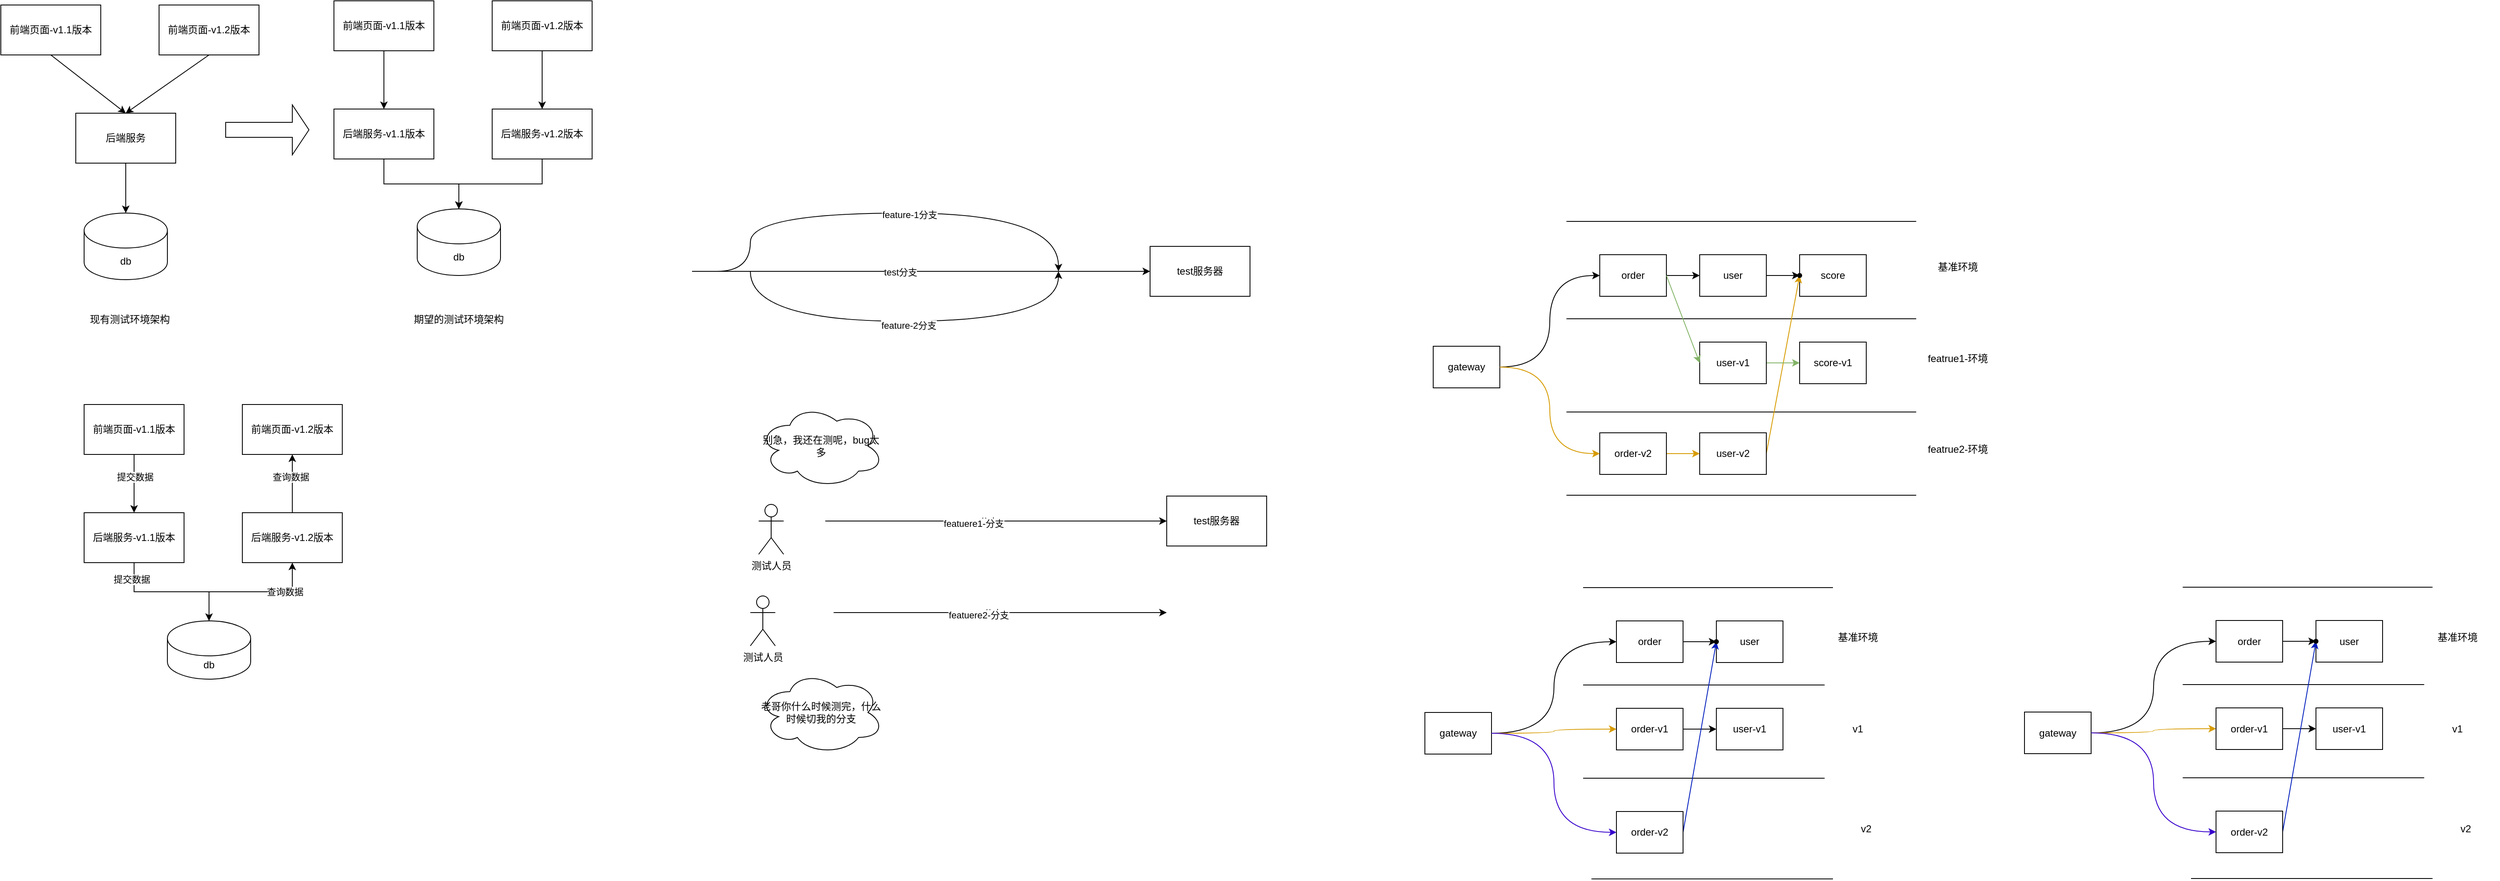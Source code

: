<mxfile version="14.7.7" type="github">
  <diagram id="LVl2kgTNP0I5IWYGeISx" name="Page-1">
    <mxGraphModel dx="1298" dy="685" grid="1" gridSize="10" guides="1" tooltips="1" connect="1" arrows="1" fold="1" page="1" pageScale="1" pageWidth="827" pageHeight="1169" math="0" shadow="0">
      <root>
        <mxCell id="0" />
        <mxCell id="1" parent="0" />
        <mxCell id="xPOiUe0bKhu3VHsDtpT_-1" value="前端页面-v1.1版本" style="rounded=0;whiteSpace=wrap;html=1;" vertex="1" parent="1">
          <mxGeometry x="60" y="200" width="120" height="60" as="geometry" />
        </mxCell>
        <mxCell id="xPOiUe0bKhu3VHsDtpT_-2" value="前端页面-v1.2版本" style="rounded=0;whiteSpace=wrap;html=1;" vertex="1" parent="1">
          <mxGeometry x="250" y="200" width="120" height="60" as="geometry" />
        </mxCell>
        <mxCell id="xPOiUe0bKhu3VHsDtpT_-7" value="" style="edgeStyle=orthogonalEdgeStyle;rounded=0;orthogonalLoop=1;jettySize=auto;html=1;" edge="1" parent="1" source="xPOiUe0bKhu3VHsDtpT_-3" target="xPOiUe0bKhu3VHsDtpT_-4">
          <mxGeometry relative="1" as="geometry" />
        </mxCell>
        <mxCell id="xPOiUe0bKhu3VHsDtpT_-3" value="后端服务" style="rounded=0;whiteSpace=wrap;html=1;" vertex="1" parent="1">
          <mxGeometry x="150" y="330" width="120" height="60" as="geometry" />
        </mxCell>
        <mxCell id="xPOiUe0bKhu3VHsDtpT_-4" value="db" style="shape=cylinder3;whiteSpace=wrap;html=1;boundedLbl=1;backgroundOutline=1;size=21;" vertex="1" parent="1">
          <mxGeometry x="160" y="450" width="100" height="80" as="geometry" />
        </mxCell>
        <mxCell id="xPOiUe0bKhu3VHsDtpT_-5" value="" style="endArrow=classic;html=1;exitX=0.5;exitY=1;exitDx=0;exitDy=0;entryX=0.5;entryY=0;entryDx=0;entryDy=0;" edge="1" parent="1" source="xPOiUe0bKhu3VHsDtpT_-1" target="xPOiUe0bKhu3VHsDtpT_-3">
          <mxGeometry width="50" height="50" relative="1" as="geometry">
            <mxPoint x="30" y="420" as="sourcePoint" />
            <mxPoint x="80" y="370" as="targetPoint" />
          </mxGeometry>
        </mxCell>
        <mxCell id="xPOiUe0bKhu3VHsDtpT_-6" value="" style="endArrow=classic;html=1;exitX=0.5;exitY=1;exitDx=0;exitDy=0;entryX=0.5;entryY=0;entryDx=0;entryDy=0;" edge="1" parent="1" source="xPOiUe0bKhu3VHsDtpT_-2" target="xPOiUe0bKhu3VHsDtpT_-3">
          <mxGeometry width="50" height="50" relative="1" as="geometry">
            <mxPoint x="130" y="270" as="sourcePoint" />
            <mxPoint x="250" y="330" as="targetPoint" />
          </mxGeometry>
        </mxCell>
        <mxCell id="xPOiUe0bKhu3VHsDtpT_-8" value="前端页面-v1.1版本" style="rounded=0;whiteSpace=wrap;html=1;" vertex="1" parent="1">
          <mxGeometry x="460" y="195" width="120" height="60" as="geometry" />
        </mxCell>
        <mxCell id="xPOiUe0bKhu3VHsDtpT_-17" value="" style="edgeStyle=orthogonalEdgeStyle;rounded=0;orthogonalLoop=1;jettySize=auto;html=1;" edge="1" parent="1" source="xPOiUe0bKhu3VHsDtpT_-9" target="xPOiUe0bKhu3VHsDtpT_-16">
          <mxGeometry relative="1" as="geometry" />
        </mxCell>
        <mxCell id="xPOiUe0bKhu3VHsDtpT_-9" value="前端页面-v1.2版本" style="rounded=0;whiteSpace=wrap;html=1;" vertex="1" parent="1">
          <mxGeometry x="650" y="195" width="120" height="60" as="geometry" />
        </mxCell>
        <mxCell id="xPOiUe0bKhu3VHsDtpT_-10" value="" style="edgeStyle=orthogonalEdgeStyle;rounded=0;orthogonalLoop=1;jettySize=auto;html=1;" edge="1" parent="1" source="xPOiUe0bKhu3VHsDtpT_-11" target="xPOiUe0bKhu3VHsDtpT_-12">
          <mxGeometry relative="1" as="geometry" />
        </mxCell>
        <mxCell id="xPOiUe0bKhu3VHsDtpT_-11" value="后端服务-v1.1版本" style="rounded=0;whiteSpace=wrap;html=1;" vertex="1" parent="1">
          <mxGeometry x="460" y="325" width="120" height="60" as="geometry" />
        </mxCell>
        <mxCell id="xPOiUe0bKhu3VHsDtpT_-12" value="db" style="shape=cylinder3;whiteSpace=wrap;html=1;boundedLbl=1;backgroundOutline=1;size=21;" vertex="1" parent="1">
          <mxGeometry x="560" y="445" width="100" height="80" as="geometry" />
        </mxCell>
        <mxCell id="xPOiUe0bKhu3VHsDtpT_-13" value="" style="endArrow=classic;html=1;exitX=0.5;exitY=1;exitDx=0;exitDy=0;entryX=0.5;entryY=0;entryDx=0;entryDy=0;" edge="1" parent="1" source="xPOiUe0bKhu3VHsDtpT_-8" target="xPOiUe0bKhu3VHsDtpT_-11">
          <mxGeometry width="50" height="50" relative="1" as="geometry">
            <mxPoint x="430" y="415" as="sourcePoint" />
            <mxPoint x="480" y="365" as="targetPoint" />
          </mxGeometry>
        </mxCell>
        <mxCell id="xPOiUe0bKhu3VHsDtpT_-15" value="" style="shape=singleArrow;whiteSpace=wrap;html=1;" vertex="1" parent="1">
          <mxGeometry x="330" y="320" width="100" height="60" as="geometry" />
        </mxCell>
        <mxCell id="xPOiUe0bKhu3VHsDtpT_-18" style="edgeStyle=orthogonalEdgeStyle;rounded=0;orthogonalLoop=1;jettySize=auto;html=1;" edge="1" parent="1" source="xPOiUe0bKhu3VHsDtpT_-16" target="xPOiUe0bKhu3VHsDtpT_-12">
          <mxGeometry relative="1" as="geometry" />
        </mxCell>
        <mxCell id="xPOiUe0bKhu3VHsDtpT_-16" value="后端服务-v1.2版本" style="rounded=0;whiteSpace=wrap;html=1;" vertex="1" parent="1">
          <mxGeometry x="650" y="325" width="120" height="60" as="geometry" />
        </mxCell>
        <mxCell id="xPOiUe0bKhu3VHsDtpT_-19" value="前端页面-v1.1版本" style="rounded=0;whiteSpace=wrap;html=1;" vertex="1" parent="1">
          <mxGeometry x="160" y="680" width="120" height="60" as="geometry" />
        </mxCell>
        <mxCell id="xPOiUe0bKhu3VHsDtpT_-21" value="前端页面-v1.2版本" style="rounded=0;whiteSpace=wrap;html=1;" vertex="1" parent="1">
          <mxGeometry x="350" y="680" width="120" height="60" as="geometry" />
        </mxCell>
        <mxCell id="xPOiUe0bKhu3VHsDtpT_-22" value="" style="edgeStyle=orthogonalEdgeStyle;rounded=0;orthogonalLoop=1;jettySize=auto;html=1;" edge="1" parent="1" source="xPOiUe0bKhu3VHsDtpT_-23" target="xPOiUe0bKhu3VHsDtpT_-24">
          <mxGeometry relative="1" as="geometry" />
        </mxCell>
        <mxCell id="xPOiUe0bKhu3VHsDtpT_-32" value="提交数据" style="edgeLabel;html=1;align=center;verticalAlign=middle;resizable=0;points=[];" vertex="1" connectable="0" parent="xPOiUe0bKhu3VHsDtpT_-22">
          <mxGeometry x="-0.75" y="-3" relative="1" as="geometry">
            <mxPoint as="offset" />
          </mxGeometry>
        </mxCell>
        <mxCell id="xPOiUe0bKhu3VHsDtpT_-23" value="后端服务-v1.1版本" style="rounded=0;whiteSpace=wrap;html=1;" vertex="1" parent="1">
          <mxGeometry x="160" y="810" width="120" height="60" as="geometry" />
        </mxCell>
        <mxCell id="xPOiUe0bKhu3VHsDtpT_-24" value="db" style="shape=cylinder3;whiteSpace=wrap;html=1;boundedLbl=1;backgroundOutline=1;size=21;" vertex="1" parent="1">
          <mxGeometry x="260" y="940" width="100" height="70" as="geometry" />
        </mxCell>
        <mxCell id="xPOiUe0bKhu3VHsDtpT_-25" value="" style="endArrow=classic;html=1;exitX=0.5;exitY=1;exitDx=0;exitDy=0;entryX=0.5;entryY=0;entryDx=0;entryDy=0;" edge="1" parent="1" source="xPOiUe0bKhu3VHsDtpT_-19" target="xPOiUe0bKhu3VHsDtpT_-23">
          <mxGeometry width="50" height="50" relative="1" as="geometry">
            <mxPoint x="130" y="900" as="sourcePoint" />
            <mxPoint x="180" y="850" as="targetPoint" />
          </mxGeometry>
        </mxCell>
        <mxCell id="xPOiUe0bKhu3VHsDtpT_-28" value="提交数据" style="edgeLabel;html=1;align=center;verticalAlign=middle;resizable=0;points=[];" vertex="1" connectable="0" parent="xPOiUe0bKhu3VHsDtpT_-25">
          <mxGeometry x="-0.229" y="1" relative="1" as="geometry">
            <mxPoint as="offset" />
          </mxGeometry>
        </mxCell>
        <mxCell id="xPOiUe0bKhu3VHsDtpT_-34" value="" style="edgeStyle=orthogonalEdgeStyle;rounded=0;orthogonalLoop=1;jettySize=auto;html=1;" edge="1" parent="1" source="xPOiUe0bKhu3VHsDtpT_-27" target="xPOiUe0bKhu3VHsDtpT_-21">
          <mxGeometry relative="1" as="geometry" />
        </mxCell>
        <mxCell id="xPOiUe0bKhu3VHsDtpT_-35" value="查询数据" style="edgeLabel;html=1;align=center;verticalAlign=middle;resizable=0;points=[];" vertex="1" connectable="0" parent="xPOiUe0bKhu3VHsDtpT_-34">
          <mxGeometry x="0.229" y="2" relative="1" as="geometry">
            <mxPoint as="offset" />
          </mxGeometry>
        </mxCell>
        <mxCell id="xPOiUe0bKhu3VHsDtpT_-27" value="后端服务-v1.2版本" style="rounded=0;whiteSpace=wrap;html=1;" vertex="1" parent="1">
          <mxGeometry x="350" y="810" width="120" height="60" as="geometry" />
        </mxCell>
        <mxCell id="xPOiUe0bKhu3VHsDtpT_-31" value="" style="edgeStyle=orthogonalEdgeStyle;rounded=0;orthogonalLoop=1;jettySize=auto;html=1;entryX=0.5;entryY=1;entryDx=0;entryDy=0;exitX=0.5;exitY=0;exitDx=0;exitDy=0;exitPerimeter=0;" edge="1" parent="1" source="xPOiUe0bKhu3VHsDtpT_-24" target="xPOiUe0bKhu3VHsDtpT_-27">
          <mxGeometry relative="1" as="geometry">
            <mxPoint x="230" y="880" as="sourcePoint" />
            <mxPoint x="320" y="950" as="targetPoint" />
          </mxGeometry>
        </mxCell>
        <mxCell id="xPOiUe0bKhu3VHsDtpT_-33" value="查询数据" style="edgeLabel;html=1;align=center;verticalAlign=middle;resizable=0;points=[];" vertex="1" connectable="0" parent="xPOiUe0bKhu3VHsDtpT_-31">
          <mxGeometry x="0.482" relative="1" as="geometry">
            <mxPoint as="offset" />
          </mxGeometry>
        </mxCell>
        <mxCell id="xPOiUe0bKhu3VHsDtpT_-36" value="现有测试环境架构" style="text;html=1;strokeColor=none;fillColor=none;align=center;verticalAlign=middle;whiteSpace=wrap;rounded=0;" vertex="1" parent="1">
          <mxGeometry x="150" y="560" width="130" height="35" as="geometry" />
        </mxCell>
        <mxCell id="xPOiUe0bKhu3VHsDtpT_-37" value="期望的测试环境架构" style="text;html=1;strokeColor=none;fillColor=none;align=center;verticalAlign=middle;whiteSpace=wrap;rounded=0;" vertex="1" parent="1">
          <mxGeometry x="545" y="560" width="130" height="35" as="geometry" />
        </mxCell>
        <mxCell id="xPOiUe0bKhu3VHsDtpT_-38" value="test服务器" style="rounded=0;whiteSpace=wrap;html=1;" vertex="1" parent="1">
          <mxGeometry x="1440" y="490" width="120" height="60" as="geometry" />
        </mxCell>
        <mxCell id="xPOiUe0bKhu3VHsDtpT_-39" value="" style="endArrow=classic;html=1;" edge="1" parent="1">
          <mxGeometry width="50" height="50" relative="1" as="geometry">
            <mxPoint x="890" y="520" as="sourcePoint" />
            <mxPoint x="1440" y="520" as="targetPoint" />
          </mxGeometry>
        </mxCell>
        <mxCell id="xPOiUe0bKhu3VHsDtpT_-40" value="test分支" style="edgeLabel;html=1;align=center;verticalAlign=middle;resizable=0;points=[];" vertex="1" connectable="0" parent="xPOiUe0bKhu3VHsDtpT_-39">
          <mxGeometry x="-0.091" y="-1" relative="1" as="geometry">
            <mxPoint as="offset" />
          </mxGeometry>
        </mxCell>
        <mxCell id="xPOiUe0bKhu3VHsDtpT_-44" value="" style="endArrow=classic;html=1;edgeStyle=orthogonalEdgeStyle;elbow=vertical;curved=1;" edge="1" parent="1">
          <mxGeometry width="50" height="50" relative="1" as="geometry">
            <mxPoint x="920" y="520" as="sourcePoint" />
            <mxPoint x="1330" y="520" as="targetPoint" />
            <Array as="points">
              <mxPoint x="960" y="520" />
              <mxPoint x="960" y="450" />
              <mxPoint x="1330" y="450" />
            </Array>
          </mxGeometry>
        </mxCell>
        <mxCell id="xPOiUe0bKhu3VHsDtpT_-50" value="feature-1分支" style="edgeLabel;html=1;align=center;verticalAlign=middle;resizable=0;points=[];" vertex="1" connectable="0" parent="xPOiUe0bKhu3VHsDtpT_-44">
          <mxGeometry x="-0.119" y="-1" relative="1" as="geometry">
            <mxPoint x="58" y="1" as="offset" />
          </mxGeometry>
        </mxCell>
        <mxCell id="xPOiUe0bKhu3VHsDtpT_-54" value="" style="endArrow=classic;html=1;edgeStyle=orthogonalEdgeStyle;elbow=vertical;curved=1;" edge="1" parent="1">
          <mxGeometry width="50" height="50" relative="1" as="geometry">
            <mxPoint x="960" y="520" as="sourcePoint" />
            <mxPoint x="1330" y="520" as="targetPoint" />
            <Array as="points">
              <mxPoint x="960" y="580" />
              <mxPoint x="1330" y="580" />
            </Array>
          </mxGeometry>
        </mxCell>
        <mxCell id="xPOiUe0bKhu3VHsDtpT_-55" value="feature-2分支" style="edgeLabel;html=1;align=center;verticalAlign=middle;resizable=0;points=[];" vertex="1" connectable="0" parent="xPOiUe0bKhu3VHsDtpT_-54">
          <mxGeometry x="-0.119" y="-1" relative="1" as="geometry">
            <mxPoint x="34" y="4" as="offset" />
          </mxGeometry>
        </mxCell>
        <mxCell id="xPOiUe0bKhu3VHsDtpT_-56" value="" style="endArrow=classic;html=1;" edge="1" parent="1">
          <mxGeometry width="50" height="50" relative="1" as="geometry">
            <mxPoint x="1050" y="820" as="sourcePoint" />
            <mxPoint x="1460" y="820" as="targetPoint" />
          </mxGeometry>
        </mxCell>
        <mxCell id="xPOiUe0bKhu3VHsDtpT_-57" value="test分支" style="edgeLabel;html=1;align=center;verticalAlign=middle;resizable=0;points=[];" vertex="1" connectable="0" parent="xPOiUe0bKhu3VHsDtpT_-56">
          <mxGeometry x="-0.091" y="-1" relative="1" as="geometry">
            <mxPoint as="offset" />
          </mxGeometry>
        </mxCell>
        <mxCell id="xPOiUe0bKhu3VHsDtpT_-58" value="featuere1-分支" style="edgeLabel;html=1;align=center;verticalAlign=middle;resizable=0;points=[];" vertex="1" connectable="0" parent="xPOiUe0bKhu3VHsDtpT_-56">
          <mxGeometry x="-0.131" y="-3" relative="1" as="geometry">
            <mxPoint as="offset" />
          </mxGeometry>
        </mxCell>
        <mxCell id="xPOiUe0bKhu3VHsDtpT_-59" value="" style="endArrow=classic;html=1;" edge="1" parent="1">
          <mxGeometry width="50" height="50" relative="1" as="geometry">
            <mxPoint x="1060" y="930" as="sourcePoint" />
            <mxPoint x="1460" y="930" as="targetPoint" />
          </mxGeometry>
        </mxCell>
        <mxCell id="xPOiUe0bKhu3VHsDtpT_-60" value="test分支" style="edgeLabel;html=1;align=center;verticalAlign=middle;resizable=0;points=[];" vertex="1" connectable="0" parent="xPOiUe0bKhu3VHsDtpT_-59">
          <mxGeometry x="-0.091" y="-1" relative="1" as="geometry">
            <mxPoint as="offset" />
          </mxGeometry>
        </mxCell>
        <mxCell id="xPOiUe0bKhu3VHsDtpT_-61" value="featuere2-分支" style="edgeLabel;html=1;align=center;verticalAlign=middle;resizable=0;points=[];" vertex="1" connectable="0" parent="xPOiUe0bKhu3VHsDtpT_-59">
          <mxGeometry x="-0.131" y="-3" relative="1" as="geometry">
            <mxPoint as="offset" />
          </mxGeometry>
        </mxCell>
        <mxCell id="xPOiUe0bKhu3VHsDtpT_-62" value="test服务器" style="rounded=0;whiteSpace=wrap;html=1;" vertex="1" parent="1">
          <mxGeometry x="1460" y="790" width="120" height="60" as="geometry" />
        </mxCell>
        <mxCell id="xPOiUe0bKhu3VHsDtpT_-63" value="测试人员" style="shape=umlActor;verticalLabelPosition=bottom;verticalAlign=top;html=1;outlineConnect=0;" vertex="1" parent="1">
          <mxGeometry x="960" y="910" width="30" height="60" as="geometry" />
        </mxCell>
        <mxCell id="xPOiUe0bKhu3VHsDtpT_-64" value="测试人员" style="shape=umlActor;verticalLabelPosition=bottom;verticalAlign=top;html=1;outlineConnect=0;" vertex="1" parent="1">
          <mxGeometry x="970" y="800" width="30" height="60" as="geometry" />
        </mxCell>
        <mxCell id="xPOiUe0bKhu3VHsDtpT_-67" value="老哥你什么时候测完，什么时候切我的分支" style="ellipse;shape=cloud;whiteSpace=wrap;html=1;" vertex="1" parent="1">
          <mxGeometry x="970" y="1000" width="150" height="100" as="geometry" />
        </mxCell>
        <mxCell id="xPOiUe0bKhu3VHsDtpT_-70" value="别急，我还在测呢，bug太多" style="ellipse;shape=cloud;whiteSpace=wrap;html=1;" vertex="1" parent="1">
          <mxGeometry x="970" y="680" width="150" height="100" as="geometry" />
        </mxCell>
        <mxCell id="xPOiUe0bKhu3VHsDtpT_-97" value="" style="edgeStyle=none;rounded=0;orthogonalLoop=1;jettySize=auto;html=1;" edge="1" parent="1" source="xPOiUe0bKhu3VHsDtpT_-74" target="xPOiUe0bKhu3VHsDtpT_-84">
          <mxGeometry relative="1" as="geometry" />
        </mxCell>
        <mxCell id="xPOiUe0bKhu3VHsDtpT_-74" value="order" style="rounded=0;whiteSpace=wrap;html=1;" vertex="1" parent="1">
          <mxGeometry x="1980" y="500" width="80" height="50" as="geometry" />
        </mxCell>
        <mxCell id="xPOiUe0bKhu3VHsDtpT_-75" value="" style="endArrow=none;html=1;" edge="1" parent="1">
          <mxGeometry width="50" height="50" relative="1" as="geometry">
            <mxPoint x="1940" y="460" as="sourcePoint" />
            <mxPoint x="2360" y="460" as="targetPoint" />
          </mxGeometry>
        </mxCell>
        <mxCell id="xPOiUe0bKhu3VHsDtpT_-76" value="" style="endArrow=none;html=1;" edge="1" parent="1">
          <mxGeometry width="50" height="50" relative="1" as="geometry">
            <mxPoint x="1940" y="577" as="sourcePoint" />
            <mxPoint x="2360" y="577" as="targetPoint" />
          </mxGeometry>
        </mxCell>
        <mxCell id="xPOiUe0bKhu3VHsDtpT_-77" value="" style="endArrow=none;html=1;" edge="1" parent="1">
          <mxGeometry width="50" height="50" relative="1" as="geometry">
            <mxPoint x="1940" y="689" as="sourcePoint" />
            <mxPoint x="2360" y="689" as="targetPoint" />
          </mxGeometry>
        </mxCell>
        <mxCell id="xPOiUe0bKhu3VHsDtpT_-78" value="基准环境" style="text;html=1;strokeColor=none;fillColor=none;align=center;verticalAlign=middle;whiteSpace=wrap;rounded=0;" vertex="1" parent="1">
          <mxGeometry x="2370" y="505" width="80" height="20" as="geometry" />
        </mxCell>
        <mxCell id="xPOiUe0bKhu3VHsDtpT_-79" value="featrue1-环境" style="text;html=1;strokeColor=none;fillColor=none;align=center;verticalAlign=middle;whiteSpace=wrap;rounded=0;" vertex="1" parent="1">
          <mxGeometry x="2370" y="615" width="80" height="20" as="geometry" />
        </mxCell>
        <mxCell id="xPOiUe0bKhu3VHsDtpT_-80" value="featrue2-环境" style="text;html=1;strokeColor=none;fillColor=none;align=center;verticalAlign=middle;whiteSpace=wrap;rounded=0;" vertex="1" parent="1">
          <mxGeometry x="2370" y="724" width="80" height="20" as="geometry" />
        </mxCell>
        <mxCell id="xPOiUe0bKhu3VHsDtpT_-81" value="" style="endArrow=none;html=1;" edge="1" parent="1">
          <mxGeometry width="50" height="50" relative="1" as="geometry">
            <mxPoint x="1940" y="789" as="sourcePoint" />
            <mxPoint x="2360" y="789" as="targetPoint" />
          </mxGeometry>
        </mxCell>
        <mxCell id="xPOiUe0bKhu3VHsDtpT_-98" value="" style="edgeStyle=none;rounded=0;orthogonalLoop=1;jettySize=auto;html=1;" edge="1" parent="1" source="xPOiUe0bKhu3VHsDtpT_-84" target="xPOiUe0bKhu3VHsDtpT_-95">
          <mxGeometry relative="1" as="geometry" />
        </mxCell>
        <mxCell id="xPOiUe0bKhu3VHsDtpT_-84" value="user" style="rounded=0;whiteSpace=wrap;html=1;" vertex="1" parent="1">
          <mxGeometry x="2100" y="500" width="80" height="50" as="geometry" />
        </mxCell>
        <mxCell id="xPOiUe0bKhu3VHsDtpT_-85" value="score" style="rounded=0;whiteSpace=wrap;html=1;" vertex="1" parent="1">
          <mxGeometry x="2220" y="500" width="80" height="50" as="geometry" />
        </mxCell>
        <mxCell id="xPOiUe0bKhu3VHsDtpT_-92" value="" style="edgeStyle=orthogonalEdgeStyle;curved=1;rounded=0;orthogonalLoop=1;jettySize=auto;html=1;entryX=0;entryY=0.5;entryDx=0;entryDy=0;" edge="1" parent="1" source="xPOiUe0bKhu3VHsDtpT_-86" target="xPOiUe0bKhu3VHsDtpT_-74">
          <mxGeometry relative="1" as="geometry">
            <mxPoint x="1940" y="635" as="targetPoint" />
          </mxGeometry>
        </mxCell>
        <mxCell id="xPOiUe0bKhu3VHsDtpT_-86" value="gateway" style="rounded=0;whiteSpace=wrap;html=1;" vertex="1" parent="1">
          <mxGeometry x="1780" y="610" width="80" height="50" as="geometry" />
        </mxCell>
        <mxCell id="xPOiUe0bKhu3VHsDtpT_-94" value="" style="edgeStyle=orthogonalEdgeStyle;curved=1;rounded=0;orthogonalLoop=1;jettySize=auto;html=1;fillColor=#ffe6cc;strokeColor=#d79b00;" edge="1" parent="1" source="xPOiUe0bKhu3VHsDtpT_-87" target="xPOiUe0bKhu3VHsDtpT_-88">
          <mxGeometry relative="1" as="geometry" />
        </mxCell>
        <mxCell id="xPOiUe0bKhu3VHsDtpT_-87" value="order-v2" style="rounded=0;whiteSpace=wrap;html=1;" vertex="1" parent="1">
          <mxGeometry x="1980" y="714" width="80" height="50" as="geometry" />
        </mxCell>
        <mxCell id="xPOiUe0bKhu3VHsDtpT_-96" value="" style="rounded=0;orthogonalLoop=1;jettySize=auto;html=1;exitX=1;exitY=0.5;exitDx=0;exitDy=0;fillColor=#ffe6cc;strokeColor=#d79b00;" edge="1" parent="1" source="xPOiUe0bKhu3VHsDtpT_-88" target="xPOiUe0bKhu3VHsDtpT_-95">
          <mxGeometry relative="1" as="geometry" />
        </mxCell>
        <mxCell id="xPOiUe0bKhu3VHsDtpT_-88" value="user-v2" style="rounded=0;whiteSpace=wrap;html=1;" vertex="1" parent="1">
          <mxGeometry x="2100" y="714" width="80" height="50" as="geometry" />
        </mxCell>
        <mxCell id="xPOiUe0bKhu3VHsDtpT_-100" value="" style="edgeStyle=none;rounded=0;orthogonalLoop=1;jettySize=auto;html=1;fillColor=#d5e8d4;strokeColor=#82b366;" edge="1" parent="1" source="xPOiUe0bKhu3VHsDtpT_-89" target="xPOiUe0bKhu3VHsDtpT_-90">
          <mxGeometry relative="1" as="geometry" />
        </mxCell>
        <mxCell id="xPOiUe0bKhu3VHsDtpT_-89" value="user-v1" style="rounded=0;whiteSpace=wrap;html=1;" vertex="1" parent="1">
          <mxGeometry x="2100" y="605" width="80" height="50" as="geometry" />
        </mxCell>
        <mxCell id="xPOiUe0bKhu3VHsDtpT_-90" value="score-v1" style="rounded=0;whiteSpace=wrap;html=1;" vertex="1" parent="1">
          <mxGeometry x="2220" y="605" width="80" height="50" as="geometry" />
        </mxCell>
        <mxCell id="xPOiUe0bKhu3VHsDtpT_-93" value="" style="edgeStyle=orthogonalEdgeStyle;curved=1;rounded=0;orthogonalLoop=1;jettySize=auto;html=1;entryX=0;entryY=0.5;entryDx=0;entryDy=0;exitX=1;exitY=0.5;exitDx=0;exitDy=0;fillColor=#ffe6cc;strokeColor=#d79b00;" edge="1" parent="1" source="xPOiUe0bKhu3VHsDtpT_-86" target="xPOiUe0bKhu3VHsDtpT_-87">
          <mxGeometry relative="1" as="geometry">
            <mxPoint x="1870" y="645" as="sourcePoint" />
            <mxPoint x="1990" y="535" as="targetPoint" />
          </mxGeometry>
        </mxCell>
        <mxCell id="xPOiUe0bKhu3VHsDtpT_-95" value="" style="shape=waypoint;size=6;pointerEvents=1;points=[];fillColor=#ffffff;resizable=0;rotatable=0;perimeter=centerPerimeter;snapToPoint=1;rounded=0;" vertex="1" parent="1">
          <mxGeometry x="2200" y="505" width="40" height="40" as="geometry" />
        </mxCell>
        <mxCell id="xPOiUe0bKhu3VHsDtpT_-99" value="" style="edgeStyle=none;rounded=0;orthogonalLoop=1;jettySize=auto;html=1;entryX=0;entryY=0.5;entryDx=0;entryDy=0;exitX=1;exitY=0.5;exitDx=0;exitDy=0;fillColor=#d5e8d4;strokeColor=#82b366;" edge="1" parent="1" source="xPOiUe0bKhu3VHsDtpT_-74" target="xPOiUe0bKhu3VHsDtpT_-89">
          <mxGeometry relative="1" as="geometry">
            <mxPoint x="2050" y="620" as="sourcePoint" />
            <mxPoint x="2110" y="535" as="targetPoint" />
          </mxGeometry>
        </mxCell>
        <mxCell id="xPOiUe0bKhu3VHsDtpT_-101" value="" style="edgeStyle=none;rounded=0;orthogonalLoop=1;jettySize=auto;html=1;" edge="1" parent="1" source="xPOiUe0bKhu3VHsDtpT_-102" target="xPOiUe0bKhu3VHsDtpT_-111">
          <mxGeometry relative="1" as="geometry" />
        </mxCell>
        <mxCell id="xPOiUe0bKhu3VHsDtpT_-102" value="order" style="rounded=0;whiteSpace=wrap;html=1;" vertex="1" parent="1">
          <mxGeometry x="2000" y="940" width="80" height="50" as="geometry" />
        </mxCell>
        <mxCell id="xPOiUe0bKhu3VHsDtpT_-103" value="" style="endArrow=none;html=1;" edge="1" parent="1">
          <mxGeometry width="50" height="50" relative="1" as="geometry">
            <mxPoint x="1960" y="900" as="sourcePoint" />
            <mxPoint x="2260" y="900" as="targetPoint" />
          </mxGeometry>
        </mxCell>
        <mxCell id="xPOiUe0bKhu3VHsDtpT_-104" value="" style="endArrow=none;html=1;" edge="1" parent="1">
          <mxGeometry width="50" height="50" relative="1" as="geometry">
            <mxPoint x="1960" y="1017" as="sourcePoint" />
            <mxPoint x="2250" y="1017" as="targetPoint" />
          </mxGeometry>
        </mxCell>
        <mxCell id="xPOiUe0bKhu3VHsDtpT_-105" value="" style="endArrow=none;html=1;" edge="1" parent="1">
          <mxGeometry width="50" height="50" relative="1" as="geometry">
            <mxPoint x="1960" y="1129" as="sourcePoint" />
            <mxPoint x="2250" y="1129" as="targetPoint" />
          </mxGeometry>
        </mxCell>
        <mxCell id="xPOiUe0bKhu3VHsDtpT_-106" value="基准环境" style="text;html=1;strokeColor=none;fillColor=none;align=center;verticalAlign=middle;whiteSpace=wrap;rounded=0;" vertex="1" parent="1">
          <mxGeometry x="2250" y="950" width="80" height="20" as="geometry" />
        </mxCell>
        <mxCell id="xPOiUe0bKhu3VHsDtpT_-107" value="v1" style="text;html=1;strokeColor=none;fillColor=none;align=center;verticalAlign=middle;whiteSpace=wrap;rounded=0;" vertex="1" parent="1">
          <mxGeometry x="2250" y="1060" width="80" height="20" as="geometry" />
        </mxCell>
        <mxCell id="xPOiUe0bKhu3VHsDtpT_-111" value="user" style="rounded=0;whiteSpace=wrap;html=1;" vertex="1" parent="1">
          <mxGeometry x="2120" y="940" width="80" height="50" as="geometry" />
        </mxCell>
        <mxCell id="xPOiUe0bKhu3VHsDtpT_-113" value="" style="edgeStyle=orthogonalEdgeStyle;curved=1;rounded=0;orthogonalLoop=1;jettySize=auto;html=1;entryX=0;entryY=0.5;entryDx=0;entryDy=0;" edge="1" parent="1" source="xPOiUe0bKhu3VHsDtpT_-114" target="xPOiUe0bKhu3VHsDtpT_-102">
          <mxGeometry relative="1" as="geometry">
            <mxPoint x="1960" y="1075" as="targetPoint" />
          </mxGeometry>
        </mxCell>
        <mxCell id="xPOiUe0bKhu3VHsDtpT_-114" value="gateway" style="rounded=0;whiteSpace=wrap;html=1;" vertex="1" parent="1">
          <mxGeometry x="1770" y="1050" width="80" height="50" as="geometry" />
        </mxCell>
        <mxCell id="xPOiUe0bKhu3VHsDtpT_-120" value="user-v1" style="rounded=0;whiteSpace=wrap;html=1;" vertex="1" parent="1">
          <mxGeometry x="2120" y="1045" width="80" height="50" as="geometry" />
        </mxCell>
        <mxCell id="xPOiUe0bKhu3VHsDtpT_-122" value="" style="edgeStyle=orthogonalEdgeStyle;curved=1;rounded=0;orthogonalLoop=1;jettySize=auto;html=1;entryX=0;entryY=0.5;entryDx=0;entryDy=0;exitX=1;exitY=0.5;exitDx=0;exitDy=0;fillColor=#ffe6cc;strokeColor=#d79b00;" edge="1" parent="1" source="xPOiUe0bKhu3VHsDtpT_-114" target="xPOiUe0bKhu3VHsDtpT_-125">
          <mxGeometry relative="1" as="geometry">
            <mxPoint x="1890" y="1085" as="sourcePoint" />
            <mxPoint x="2000" y="1179" as="targetPoint" />
          </mxGeometry>
        </mxCell>
        <mxCell id="xPOiUe0bKhu3VHsDtpT_-126" value="" style="edgeStyle=none;rounded=0;orthogonalLoop=1;jettySize=auto;html=1;" edge="1" parent="1" source="xPOiUe0bKhu3VHsDtpT_-125" target="xPOiUe0bKhu3VHsDtpT_-120">
          <mxGeometry relative="1" as="geometry" />
        </mxCell>
        <mxCell id="xPOiUe0bKhu3VHsDtpT_-125" value="order-v1" style="rounded=0;whiteSpace=wrap;html=1;" vertex="1" parent="1">
          <mxGeometry x="2000" y="1045" width="80" height="50" as="geometry" />
        </mxCell>
        <mxCell id="xPOiUe0bKhu3VHsDtpT_-127" value="" style="endArrow=none;html=1;" edge="1" parent="1">
          <mxGeometry width="50" height="50" relative="1" as="geometry">
            <mxPoint x="1970" y="1250" as="sourcePoint" />
            <mxPoint x="2260" y="1250" as="targetPoint" />
          </mxGeometry>
        </mxCell>
        <mxCell id="xPOiUe0bKhu3VHsDtpT_-131" value="" style="edgeStyle=none;rounded=0;orthogonalLoop=1;jettySize=auto;html=1;exitX=1;exitY=0.5;exitDx=0;exitDy=0;fillColor=#0050ef;strokeColor=#001DBC;" edge="1" parent="1" source="xPOiUe0bKhu3VHsDtpT_-128" target="xPOiUe0bKhu3VHsDtpT_-130">
          <mxGeometry relative="1" as="geometry" />
        </mxCell>
        <mxCell id="xPOiUe0bKhu3VHsDtpT_-128" value="order-v2" style="rounded=0;whiteSpace=wrap;html=1;" vertex="1" parent="1">
          <mxGeometry x="2000" y="1169" width="80" height="50" as="geometry" />
        </mxCell>
        <mxCell id="xPOiUe0bKhu3VHsDtpT_-129" value="" style="edgeStyle=orthogonalEdgeStyle;curved=1;rounded=0;orthogonalLoop=1;jettySize=auto;html=1;entryX=0;entryY=0.5;entryDx=0;entryDy=0;exitX=1;exitY=0.5;exitDx=0;exitDy=0;fillColor=#6a00ff;strokeColor=#3700CC;" edge="1" parent="1" source="xPOiUe0bKhu3VHsDtpT_-114" target="xPOiUe0bKhu3VHsDtpT_-128">
          <mxGeometry relative="1" as="geometry">
            <mxPoint x="1860" y="1085" as="sourcePoint" />
            <mxPoint x="2010" y="1080" as="targetPoint" />
          </mxGeometry>
        </mxCell>
        <mxCell id="xPOiUe0bKhu3VHsDtpT_-130" value="" style="shape=waypoint;size=6;pointerEvents=1;points=[];fillColor=#ffffff;resizable=0;rotatable=0;perimeter=centerPerimeter;snapToPoint=1;rounded=0;" vertex="1" parent="1">
          <mxGeometry x="2100" y="945" width="40" height="40" as="geometry" />
        </mxCell>
        <mxCell id="xPOiUe0bKhu3VHsDtpT_-132" value="v2" style="text;html=1;strokeColor=none;fillColor=none;align=center;verticalAlign=middle;whiteSpace=wrap;rounded=0;" vertex="1" parent="1">
          <mxGeometry x="2260" y="1180" width="80" height="20" as="geometry" />
        </mxCell>
        <mxCell id="xPOiUe0bKhu3VHsDtpT_-133" value="" style="edgeStyle=none;rounded=0;orthogonalLoop=1;jettySize=auto;html=1;" edge="1" parent="1" source="xPOiUe0bKhu3VHsDtpT_-134" target="xPOiUe0bKhu3VHsDtpT_-140">
          <mxGeometry relative="1" as="geometry" />
        </mxCell>
        <mxCell id="xPOiUe0bKhu3VHsDtpT_-134" value="order" style="rounded=0;whiteSpace=wrap;html=1;" vertex="1" parent="1">
          <mxGeometry x="2720" y="939.5" width="80" height="50" as="geometry" />
        </mxCell>
        <mxCell id="xPOiUe0bKhu3VHsDtpT_-135" value="" style="endArrow=none;html=1;" edge="1" parent="1">
          <mxGeometry width="50" height="50" relative="1" as="geometry">
            <mxPoint x="2680" y="899.5" as="sourcePoint" />
            <mxPoint x="2980" y="899.5" as="targetPoint" />
          </mxGeometry>
        </mxCell>
        <mxCell id="xPOiUe0bKhu3VHsDtpT_-136" value="" style="endArrow=none;html=1;" edge="1" parent="1">
          <mxGeometry width="50" height="50" relative="1" as="geometry">
            <mxPoint x="2680" y="1016.5" as="sourcePoint" />
            <mxPoint x="2970" y="1016.5" as="targetPoint" />
          </mxGeometry>
        </mxCell>
        <mxCell id="xPOiUe0bKhu3VHsDtpT_-137" value="" style="endArrow=none;html=1;" edge="1" parent="1">
          <mxGeometry width="50" height="50" relative="1" as="geometry">
            <mxPoint x="2680" y="1128.5" as="sourcePoint" />
            <mxPoint x="2970" y="1128.5" as="targetPoint" />
          </mxGeometry>
        </mxCell>
        <mxCell id="xPOiUe0bKhu3VHsDtpT_-138" value="基准环境" style="text;html=1;strokeColor=none;fillColor=none;align=center;verticalAlign=middle;whiteSpace=wrap;rounded=0;" vertex="1" parent="1">
          <mxGeometry x="2970" y="949.5" width="80" height="20" as="geometry" />
        </mxCell>
        <mxCell id="xPOiUe0bKhu3VHsDtpT_-139" value="v1" style="text;html=1;strokeColor=none;fillColor=none;align=center;verticalAlign=middle;whiteSpace=wrap;rounded=0;" vertex="1" parent="1">
          <mxGeometry x="2970" y="1059.5" width="80" height="20" as="geometry" />
        </mxCell>
        <mxCell id="xPOiUe0bKhu3VHsDtpT_-140" value="user" style="rounded=0;whiteSpace=wrap;html=1;" vertex="1" parent="1">
          <mxGeometry x="2840" y="939.5" width="80" height="50" as="geometry" />
        </mxCell>
        <mxCell id="xPOiUe0bKhu3VHsDtpT_-141" value="" style="edgeStyle=orthogonalEdgeStyle;curved=1;rounded=0;orthogonalLoop=1;jettySize=auto;html=1;entryX=0;entryY=0.5;entryDx=0;entryDy=0;" edge="1" parent="1" source="xPOiUe0bKhu3VHsDtpT_-142" target="xPOiUe0bKhu3VHsDtpT_-134">
          <mxGeometry relative="1" as="geometry">
            <mxPoint x="2680" y="1074.5" as="targetPoint" />
          </mxGeometry>
        </mxCell>
        <mxCell id="xPOiUe0bKhu3VHsDtpT_-142" value="gateway" style="rounded=0;whiteSpace=wrap;html=1;" vertex="1" parent="1">
          <mxGeometry x="2490" y="1049.5" width="80" height="50" as="geometry" />
        </mxCell>
        <mxCell id="xPOiUe0bKhu3VHsDtpT_-143" value="user-v1" style="rounded=0;whiteSpace=wrap;html=1;" vertex="1" parent="1">
          <mxGeometry x="2840" y="1044.5" width="80" height="50" as="geometry" />
        </mxCell>
        <mxCell id="xPOiUe0bKhu3VHsDtpT_-144" value="" style="edgeStyle=orthogonalEdgeStyle;curved=1;rounded=0;orthogonalLoop=1;jettySize=auto;html=1;entryX=0;entryY=0.5;entryDx=0;entryDy=0;exitX=1;exitY=0.5;exitDx=0;exitDy=0;fillColor=#ffe6cc;strokeColor=#d79b00;" edge="1" parent="1" source="xPOiUe0bKhu3VHsDtpT_-142" target="xPOiUe0bKhu3VHsDtpT_-146">
          <mxGeometry relative="1" as="geometry">
            <mxPoint x="2610" y="1084.5" as="sourcePoint" />
            <mxPoint x="2720" y="1178.5" as="targetPoint" />
          </mxGeometry>
        </mxCell>
        <mxCell id="xPOiUe0bKhu3VHsDtpT_-145" value="" style="edgeStyle=none;rounded=0;orthogonalLoop=1;jettySize=auto;html=1;" edge="1" parent="1" source="xPOiUe0bKhu3VHsDtpT_-146" target="xPOiUe0bKhu3VHsDtpT_-143">
          <mxGeometry relative="1" as="geometry" />
        </mxCell>
        <mxCell id="xPOiUe0bKhu3VHsDtpT_-146" value="order-v1" style="rounded=0;whiteSpace=wrap;html=1;" vertex="1" parent="1">
          <mxGeometry x="2720" y="1044.5" width="80" height="50" as="geometry" />
        </mxCell>
        <mxCell id="xPOiUe0bKhu3VHsDtpT_-147" value="" style="endArrow=none;html=1;" edge="1" parent="1">
          <mxGeometry width="50" height="50" relative="1" as="geometry">
            <mxPoint x="2690" y="1249.5" as="sourcePoint" />
            <mxPoint x="2980" y="1249.5" as="targetPoint" />
          </mxGeometry>
        </mxCell>
        <mxCell id="xPOiUe0bKhu3VHsDtpT_-148" value="" style="edgeStyle=none;rounded=0;orthogonalLoop=1;jettySize=auto;html=1;exitX=1;exitY=0.5;exitDx=0;exitDy=0;fillColor=#0050ef;strokeColor=#001DBC;" edge="1" parent="1" source="xPOiUe0bKhu3VHsDtpT_-149" target="xPOiUe0bKhu3VHsDtpT_-151">
          <mxGeometry relative="1" as="geometry" />
        </mxCell>
        <mxCell id="xPOiUe0bKhu3VHsDtpT_-149" value="order-v2" style="rounded=0;whiteSpace=wrap;html=1;" vertex="1" parent="1">
          <mxGeometry x="2720" y="1168.5" width="80" height="50" as="geometry" />
        </mxCell>
        <mxCell id="xPOiUe0bKhu3VHsDtpT_-150" value="" style="edgeStyle=orthogonalEdgeStyle;curved=1;rounded=0;orthogonalLoop=1;jettySize=auto;html=1;entryX=0;entryY=0.5;entryDx=0;entryDy=0;exitX=1;exitY=0.5;exitDx=0;exitDy=0;fillColor=#6a00ff;strokeColor=#3700CC;" edge="1" parent="1" source="xPOiUe0bKhu3VHsDtpT_-142" target="xPOiUe0bKhu3VHsDtpT_-149">
          <mxGeometry relative="1" as="geometry">
            <mxPoint x="2580" y="1084.5" as="sourcePoint" />
            <mxPoint x="2730" y="1079.5" as="targetPoint" />
          </mxGeometry>
        </mxCell>
        <mxCell id="xPOiUe0bKhu3VHsDtpT_-151" value="" style="shape=waypoint;size=6;pointerEvents=1;points=[];fillColor=#ffffff;resizable=0;rotatable=0;perimeter=centerPerimeter;snapToPoint=1;rounded=0;" vertex="1" parent="1">
          <mxGeometry x="2820" y="944.5" width="40" height="40" as="geometry" />
        </mxCell>
        <mxCell id="xPOiUe0bKhu3VHsDtpT_-152" value="v2" style="text;html=1;strokeColor=none;fillColor=none;align=center;verticalAlign=middle;whiteSpace=wrap;rounded=0;" vertex="1" parent="1">
          <mxGeometry x="2980" y="1179.5" width="80" height="20" as="geometry" />
        </mxCell>
      </root>
    </mxGraphModel>
  </diagram>
</mxfile>
